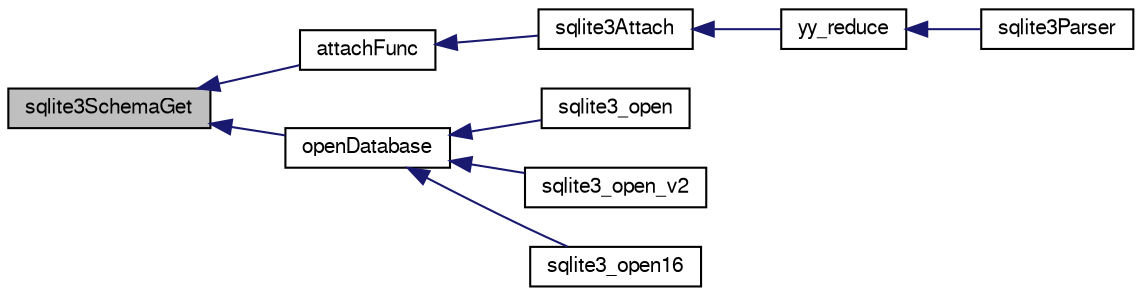 digraph "sqlite3SchemaGet"
{
  edge [fontname="FreeSans",fontsize="10",labelfontname="FreeSans",labelfontsize="10"];
  node [fontname="FreeSans",fontsize="10",shape=record];
  rankdir="LR";
  Node693040 [label="sqlite3SchemaGet",height=0.2,width=0.4,color="black", fillcolor="grey75", style="filled", fontcolor="black"];
  Node693040 -> Node693041 [dir="back",color="midnightblue",fontsize="10",style="solid",fontname="FreeSans"];
  Node693041 [label="attachFunc",height=0.2,width=0.4,color="black", fillcolor="white", style="filled",URL="$sqlite3_8c.html#a69cb751a7da501b9a0aa37e0d7c3eaf7"];
  Node693041 -> Node693042 [dir="back",color="midnightblue",fontsize="10",style="solid",fontname="FreeSans"];
  Node693042 [label="sqlite3Attach",height=0.2,width=0.4,color="black", fillcolor="white", style="filled",URL="$sqlite3_8c.html#ae0907fe0b43cc1b4c7e6a16213e8546f"];
  Node693042 -> Node693043 [dir="back",color="midnightblue",fontsize="10",style="solid",fontname="FreeSans"];
  Node693043 [label="yy_reduce",height=0.2,width=0.4,color="black", fillcolor="white", style="filled",URL="$sqlite3_8c.html#a7c419a9b25711c666a9a2449ef377f14"];
  Node693043 -> Node693044 [dir="back",color="midnightblue",fontsize="10",style="solid",fontname="FreeSans"];
  Node693044 [label="sqlite3Parser",height=0.2,width=0.4,color="black", fillcolor="white", style="filled",URL="$sqlite3_8c.html#a0327d71a5fabe0b6a343d78a2602e72a"];
  Node693040 -> Node693045 [dir="back",color="midnightblue",fontsize="10",style="solid",fontname="FreeSans"];
  Node693045 [label="openDatabase",height=0.2,width=0.4,color="black", fillcolor="white", style="filled",URL="$sqlite3_8c.html#a6a9c3bc3a64234e863413f41db473758"];
  Node693045 -> Node693046 [dir="back",color="midnightblue",fontsize="10",style="solid",fontname="FreeSans"];
  Node693046 [label="sqlite3_open",height=0.2,width=0.4,color="black", fillcolor="white", style="filled",URL="$sqlite3_8h.html#a97ba966ed1acc38409786258268f5f71"];
  Node693045 -> Node693047 [dir="back",color="midnightblue",fontsize="10",style="solid",fontname="FreeSans"];
  Node693047 [label="sqlite3_open_v2",height=0.2,width=0.4,color="black", fillcolor="white", style="filled",URL="$sqlite3_8h.html#a140fe275b6975dc867cea50a65a217c4"];
  Node693045 -> Node693048 [dir="back",color="midnightblue",fontsize="10",style="solid",fontname="FreeSans"];
  Node693048 [label="sqlite3_open16",height=0.2,width=0.4,color="black", fillcolor="white", style="filled",URL="$sqlite3_8h.html#adbc401bb96713f32e553db32f6f3ca33"];
}
